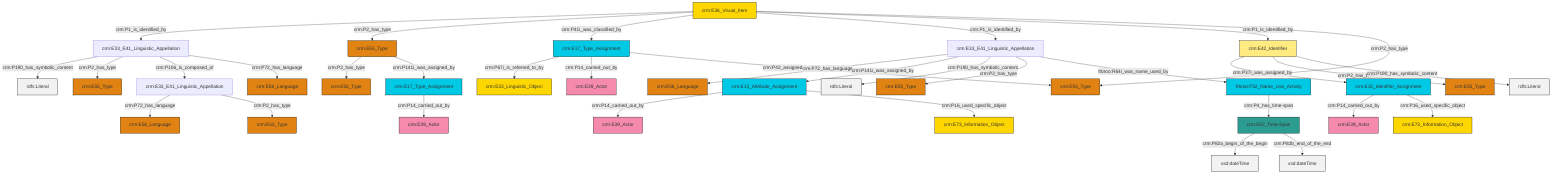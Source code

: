 graph TD
classDef Literal fill:#f2f2f2,stroke:#000000;
classDef CRM_Entity fill:#FFFFFF,stroke:#000000;
classDef Temporal_Entity fill:#00C9E6, stroke:#000000;
classDef Type fill:#E18312, stroke:#000000;
classDef Time-Span fill:#2C9C91, stroke:#000000;
classDef Appellation fill:#FFEB7F, stroke:#000000;
classDef Place fill:#008836, stroke:#000000;
classDef Persistent_Item fill:#B266B2, stroke:#000000;
classDef Conceptual_Object fill:#FFD700, stroke:#000000;
classDef Physical_Thing fill:#D2B48C, stroke:#000000;
classDef Actor fill:#f58aad, stroke:#000000;
classDef PC_Classes fill:#4ce600, stroke:#000000;
classDef Multi fill:#cccccc,stroke:#000000;

2["crm:E17_Type_Assignment"]:::Temporal_Entity -->|crm:P67i_is_referred_to_by| 3["crm:E33_Linguistic_Object"]:::Conceptual_Object
6["crm:E13_Attribute_Assignment"]:::Temporal_Entity -->|crm:P14_carried_out_by| 7["crm:E39_Actor"]:::Actor
10["crm:E36_Visual_Item"]:::Conceptual_Object -->|crm:P1_is_identified_by| 11["crm:E33_E41_Linguistic_Appellation"]:::Default
12["frbroo:F52_Name_Use_Activity"]:::Temporal_Entity -->|crm:P4_has_time-span| 13["crm:E52_Time-Span"]:::Time-Span
6["crm:E13_Attribute_Assignment"]:::Temporal_Entity -->|crm:P16_used_specific_object| 14["crm:E73_Information_Object"]:::Conceptual_Object
10["crm:E36_Visual_Item"]:::Conceptual_Object -->|crm:P2_has_type| 20["crm:E55_Type"]:::Type
2["crm:E17_Type_Assignment"]:::Temporal_Entity -->|crm:P14_carried_out_by| 4["crm:E39_Actor"]:::Actor
23["crm:E33_E41_Linguistic_Appellation"]:::Default -->|crm:P72_has_language| 25["crm:E56_Language"]:::Type
23["crm:E33_E41_Linguistic_Appellation"]:::Default -->|crm:P141i_was_assigned_by| 6["crm:E13_Attribute_Assignment"]:::Temporal_Entity
23["crm:E33_E41_Linguistic_Appellation"]:::Default -->|crm:P190_has_symbolic_content| 34[rdfs:Literal]:::Literal
0["crm:E33_E41_Linguistic_Appellation"]:::Default -->|crm:P72_has_language| 18["crm:E56_Language"]:::Type
20["crm:E55_Type"]:::Type -->|crm:P2_has_type| 35["crm:E55_Type"]:::Type
10["crm:E36_Visual_Item"]:::Conceptual_Object -->|crm:P41i_was_classified_by| 2["crm:E17_Type_Assignment"]:::Temporal_Entity
37["crm:E42_Identifier"]:::Appellation -->|crm:P37i_was_assigned_by| 8["crm:E15_Identifier_Assignment"]:::Temporal_Entity
8["crm:E15_Identifier_Assignment"]:::Temporal_Entity -->|crm:P14_carried_out_by| 28["crm:E39_Actor"]:::Actor
13["crm:E52_Time-Span"]:::Time-Span -->|crm:P82a_begin_of_the_begin| 40[xsd:dateTime]:::Literal
41["crm:E17_Type_Assignment"]:::Temporal_Entity -->|crm:P14_carried_out_by| 30["crm:E39_Actor"]:::Actor
23["crm:E33_E41_Linguistic_Appellation"]:::Default -->|crm:P2_has_type| 42["crm:E55_Type"]:::Type
37["crm:E42_Identifier"]:::Appellation -->|crm:P2_has_type| 16["crm:E55_Type"]:::Type
8["crm:E15_Identifier_Assignment"]:::Temporal_Entity -->|crm:P16_used_specific_object| 46["crm:E73_Information_Object"]:::Conceptual_Object
11["crm:E33_E41_Linguistic_Appellation"]:::Default -->|crm:P190_has_symbolic_content| 47[rdfs:Literal]:::Literal
11["crm:E33_E41_Linguistic_Appellation"]:::Default -->|crm:P2_has_type| 44["crm:E55_Type"]:::Type
10["crm:E36_Visual_Item"]:::Conceptual_Object -->|crm:P1_is_identified_by| 23["crm:E33_E41_Linguistic_Appellation"]:::Default
37["crm:E42_Identifier"]:::Appellation -->|crm:P190_has_symbolic_content| 52[rdfs:Literal]:::Literal
20["crm:E55_Type"]:::Type -->|crm:P141i_was_assigned_by| 41["crm:E17_Type_Assignment"]:::Temporal_Entity
23["crm:E33_E41_Linguistic_Appellation"]:::Default -->|frbroo:R64i_was_name_used_by| 12["frbroo:F52_Name_Use_Activity"]:::Temporal_Entity
2["crm:E17_Type_Assignment"]:::Temporal_Entity -->|crm:P42_assigned| 26["crm:E55_Type"]:::Type
11["crm:E33_E41_Linguistic_Appellation"]:::Default -->|crm:P106_is_composed_of| 0["crm:E33_E41_Linguistic_Appellation"]:::Default
10["crm:E36_Visual_Item"]:::Conceptual_Object -->|crm:P1_is_identified_by| 37["crm:E42_Identifier"]:::Appellation
10["crm:E36_Visual_Item"]:::Conceptual_Object -->|crm:P2_has_type| 26["crm:E55_Type"]:::Type
0["crm:E33_E41_Linguistic_Appellation"]:::Default -->|crm:P2_has_type| 32["crm:E55_Type"]:::Type
13["crm:E52_Time-Span"]:::Time-Span -->|crm:P82b_end_of_the_end| 62[xsd:dateTime]:::Literal
11["crm:E33_E41_Linguistic_Appellation"]:::Default -->|crm:P72_has_language| 21["crm:E56_Language"]:::Type